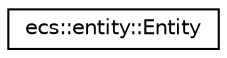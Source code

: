 digraph "Graphical Class Hierarchy"
{
 // LATEX_PDF_SIZE
  edge [fontname="Helvetica",fontsize="10",labelfontname="Helvetica",labelfontsize="10"];
  node [fontname="Helvetica",fontsize="10",shape=record];
  rankdir="LR";
  Node0 [label="ecs::entity::Entity",height=0.2,width=0.4,color="black", fillcolor="white", style="filled",URL="$classecs_1_1entity_1_1_entity.html",tooltip="Entities are a sophisticated identifier."];
}
